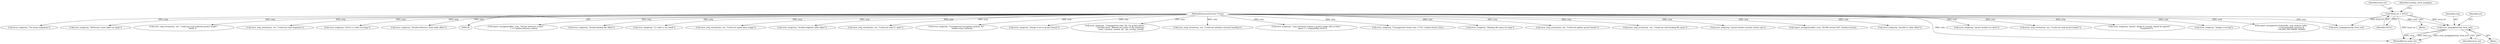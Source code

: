 digraph "0_qemu_6a83f8b5bec6f59e56cc49bd49e4c3f8f805d56f_0@pointer" {
"1001052" [label="(Call,error_propagate(errp, local_err))"];
"1000124" [label="(MethodParameterIn,Error **errp)"];
"1000141" [label="(Call,*local_err = NULL)"];
"1000603" [label="(Call,report_unsupported(bs, errp, \"%d bit reference counts\",\n                           1 << header.refcount_order))"];
"1000142" [label="(Identifier,local_err)"];
"1000487" [label="(Call,error_setg(errp, \"Invalid backing file offset\"))"];
"1000866" [label="(Call,error_setg(errp, \"L1 table is too small\"))"];
"1001227" [label="(Call,error_setg_errno(errp, -ret, \"Could not repair dirty image\"))"];
"1000149" [label="(Identifier,overlap_check_template)"];
"1000801" [label="(Call,error_setg(errp, \"Invalid snapshot table offset\"))"];
"1000945" [label="(Call,error_setg_errno(errp, -ret, \"Could not read L1 table\"))"];
"1000631" [label="(Call,error_setg(errp, \"Unsupported encryption method: %i\",\n                   header.crypt_method))"];
"1001052" [label="(Call,error_propagate(errp, local_err))"];
"1000245" [label="(Call,error_setg(errp, \"Image is not in qcow2 format\"))"];
"1001358" [label="(Call,error_setg(errp, \"Unsupported value '%s' for qcow2 option \"\n                   \"'overlap-check'. Allowed are either of the following: \"\n                   \"none, constant, cached, all\", opt_overlap_check))"];
"1001025" [label="(Call,error_setg_errno(errp, -ret, \"Could not initialize refcount handling\"))"];
"1001413" [label="(Call,error_setg(errp, \"Lazy refcounts require a qcow2 image with at least \"\n                   \"qemu 1.1 compatibility level\"))"];
"1001051" [label="(Block,)"];
"1000298" [label="(Call,error_setg(errp, \"Unsupported cluster size: 2^%i\", header.cluster_bits))"];
"1001085" [label="(Call,error_setg(errp, \"Backing file name too long\"))"];
"1001182" [label="(Call,error_setg_errno(errp, -ret, \"Could not update qcow2 header\"))"];
"1001111" [label="(Call,error_setg_errno(errp, -ret, \"Could not read backing file name\"))"];
"1000419" [label="(Call,error_setg(errp, \"qcow2 header exceeds cluster size\"))"];
"1000266" [label="(Call,report_unsupported(bs, errp, \"QCOW version %d\", header.version))"];
"1000891" [label="(Call,error_setg(errp, \"Invalid L1 table offset\"))"];
"1001482" [label="(MethodReturn,static int)"];
"1000402" [label="(Call,error_setg(errp, \"qcow2 header too short\"))"];
"1000167" [label="(Call,error_setg_errno(errp, -ret, \"Could not read qcow2 header\"))"];
"1000125" [label="(Block,)"];
"1000143" [label="(Identifier,NULL)"];
"1000588" [label="(Call,error_setg(errp, \"qcow2: Image is corrupt; cannot be opened \"\n                       \"read/write\"))"];
"1000141" [label="(Call,*local_err = NULL)"];
"1001053" [label="(Identifier,errp)"];
"1000124" [label="(MethodParameterIn,Error **errp)"];
"1000844" [label="(Call,error_setg(errp, \"Image is too big\"))"];
"1000555" [label="(Call,report_unsupported_feature(bs, errp, feature_table,\n                                   s->incompatible_features &\n                                   ~QCOW2_INCOMPAT_MASK))"];
"1000776" [label="(Call,error_setg(errp, \"Too many snapshots\"))"];
"1000740" [label="(Call,error_setg(errp, \"Reference count table too large\"))"];
"1001054" [label="(Identifier,local_err)"];
"1000472" [label="(Call,error_setg_errno(errp, -ret, \"Could not read unknown qcow2 header \"\n                             \"fields\"))"];
"1001147" [label="(Call,error_setg_errno(errp, -ret, \"Could not read snapshots\"))"];
"1000812" [label="(Call,error_setg(errp, \"Active L1 table too large\"))"];
"1000765" [label="(Call,error_setg(errp, \"Invalid reference count table offset\"))"];
"1001056" [label="(Identifier,ret)"];
"1001250" [label="(Call,error_propagate(errp, local_err))"];
"1001052" -> "1001051"  [label="AST: "];
"1001052" -> "1001054"  [label="CFG: "];
"1001053" -> "1001052"  [label="AST: "];
"1001054" -> "1001052"  [label="AST: "];
"1001056" -> "1001052"  [label="CFG: "];
"1001052" -> "1001482"  [label="DDG: local_err"];
"1001052" -> "1001482"  [label="DDG: error_propagate(errp, local_err)"];
"1001052" -> "1001482"  [label="DDG: errp"];
"1000124" -> "1001052"  [label="DDG: errp"];
"1000141" -> "1001052"  [label="DDG: local_err"];
"1000124" -> "1000120"  [label="AST: "];
"1000124" -> "1001482"  [label="DDG: errp"];
"1000124" -> "1000167"  [label="DDG: errp"];
"1000124" -> "1000245"  [label="DDG: errp"];
"1000124" -> "1000266"  [label="DDG: errp"];
"1000124" -> "1000298"  [label="DDG: errp"];
"1000124" -> "1000402"  [label="DDG: errp"];
"1000124" -> "1000419"  [label="DDG: errp"];
"1000124" -> "1000472"  [label="DDG: errp"];
"1000124" -> "1000487"  [label="DDG: errp"];
"1000124" -> "1000555"  [label="DDG: errp"];
"1000124" -> "1000588"  [label="DDG: errp"];
"1000124" -> "1000603"  [label="DDG: errp"];
"1000124" -> "1000631"  [label="DDG: errp"];
"1000124" -> "1000740"  [label="DDG: errp"];
"1000124" -> "1000765"  [label="DDG: errp"];
"1000124" -> "1000776"  [label="DDG: errp"];
"1000124" -> "1000801"  [label="DDG: errp"];
"1000124" -> "1000812"  [label="DDG: errp"];
"1000124" -> "1000844"  [label="DDG: errp"];
"1000124" -> "1000866"  [label="DDG: errp"];
"1000124" -> "1000891"  [label="DDG: errp"];
"1000124" -> "1000945"  [label="DDG: errp"];
"1000124" -> "1001025"  [label="DDG: errp"];
"1000124" -> "1001085"  [label="DDG: errp"];
"1000124" -> "1001111"  [label="DDG: errp"];
"1000124" -> "1001147"  [label="DDG: errp"];
"1000124" -> "1001182"  [label="DDG: errp"];
"1000124" -> "1001227"  [label="DDG: errp"];
"1000124" -> "1001250"  [label="DDG: errp"];
"1000124" -> "1001358"  [label="DDG: errp"];
"1000124" -> "1001413"  [label="DDG: errp"];
"1000141" -> "1000125"  [label="AST: "];
"1000141" -> "1000143"  [label="CFG: "];
"1000142" -> "1000141"  [label="AST: "];
"1000143" -> "1000141"  [label="AST: "];
"1000149" -> "1000141"  [label="CFG: "];
"1000141" -> "1001482"  [label="DDG: local_err"];
"1000141" -> "1001250"  [label="DDG: local_err"];
}
